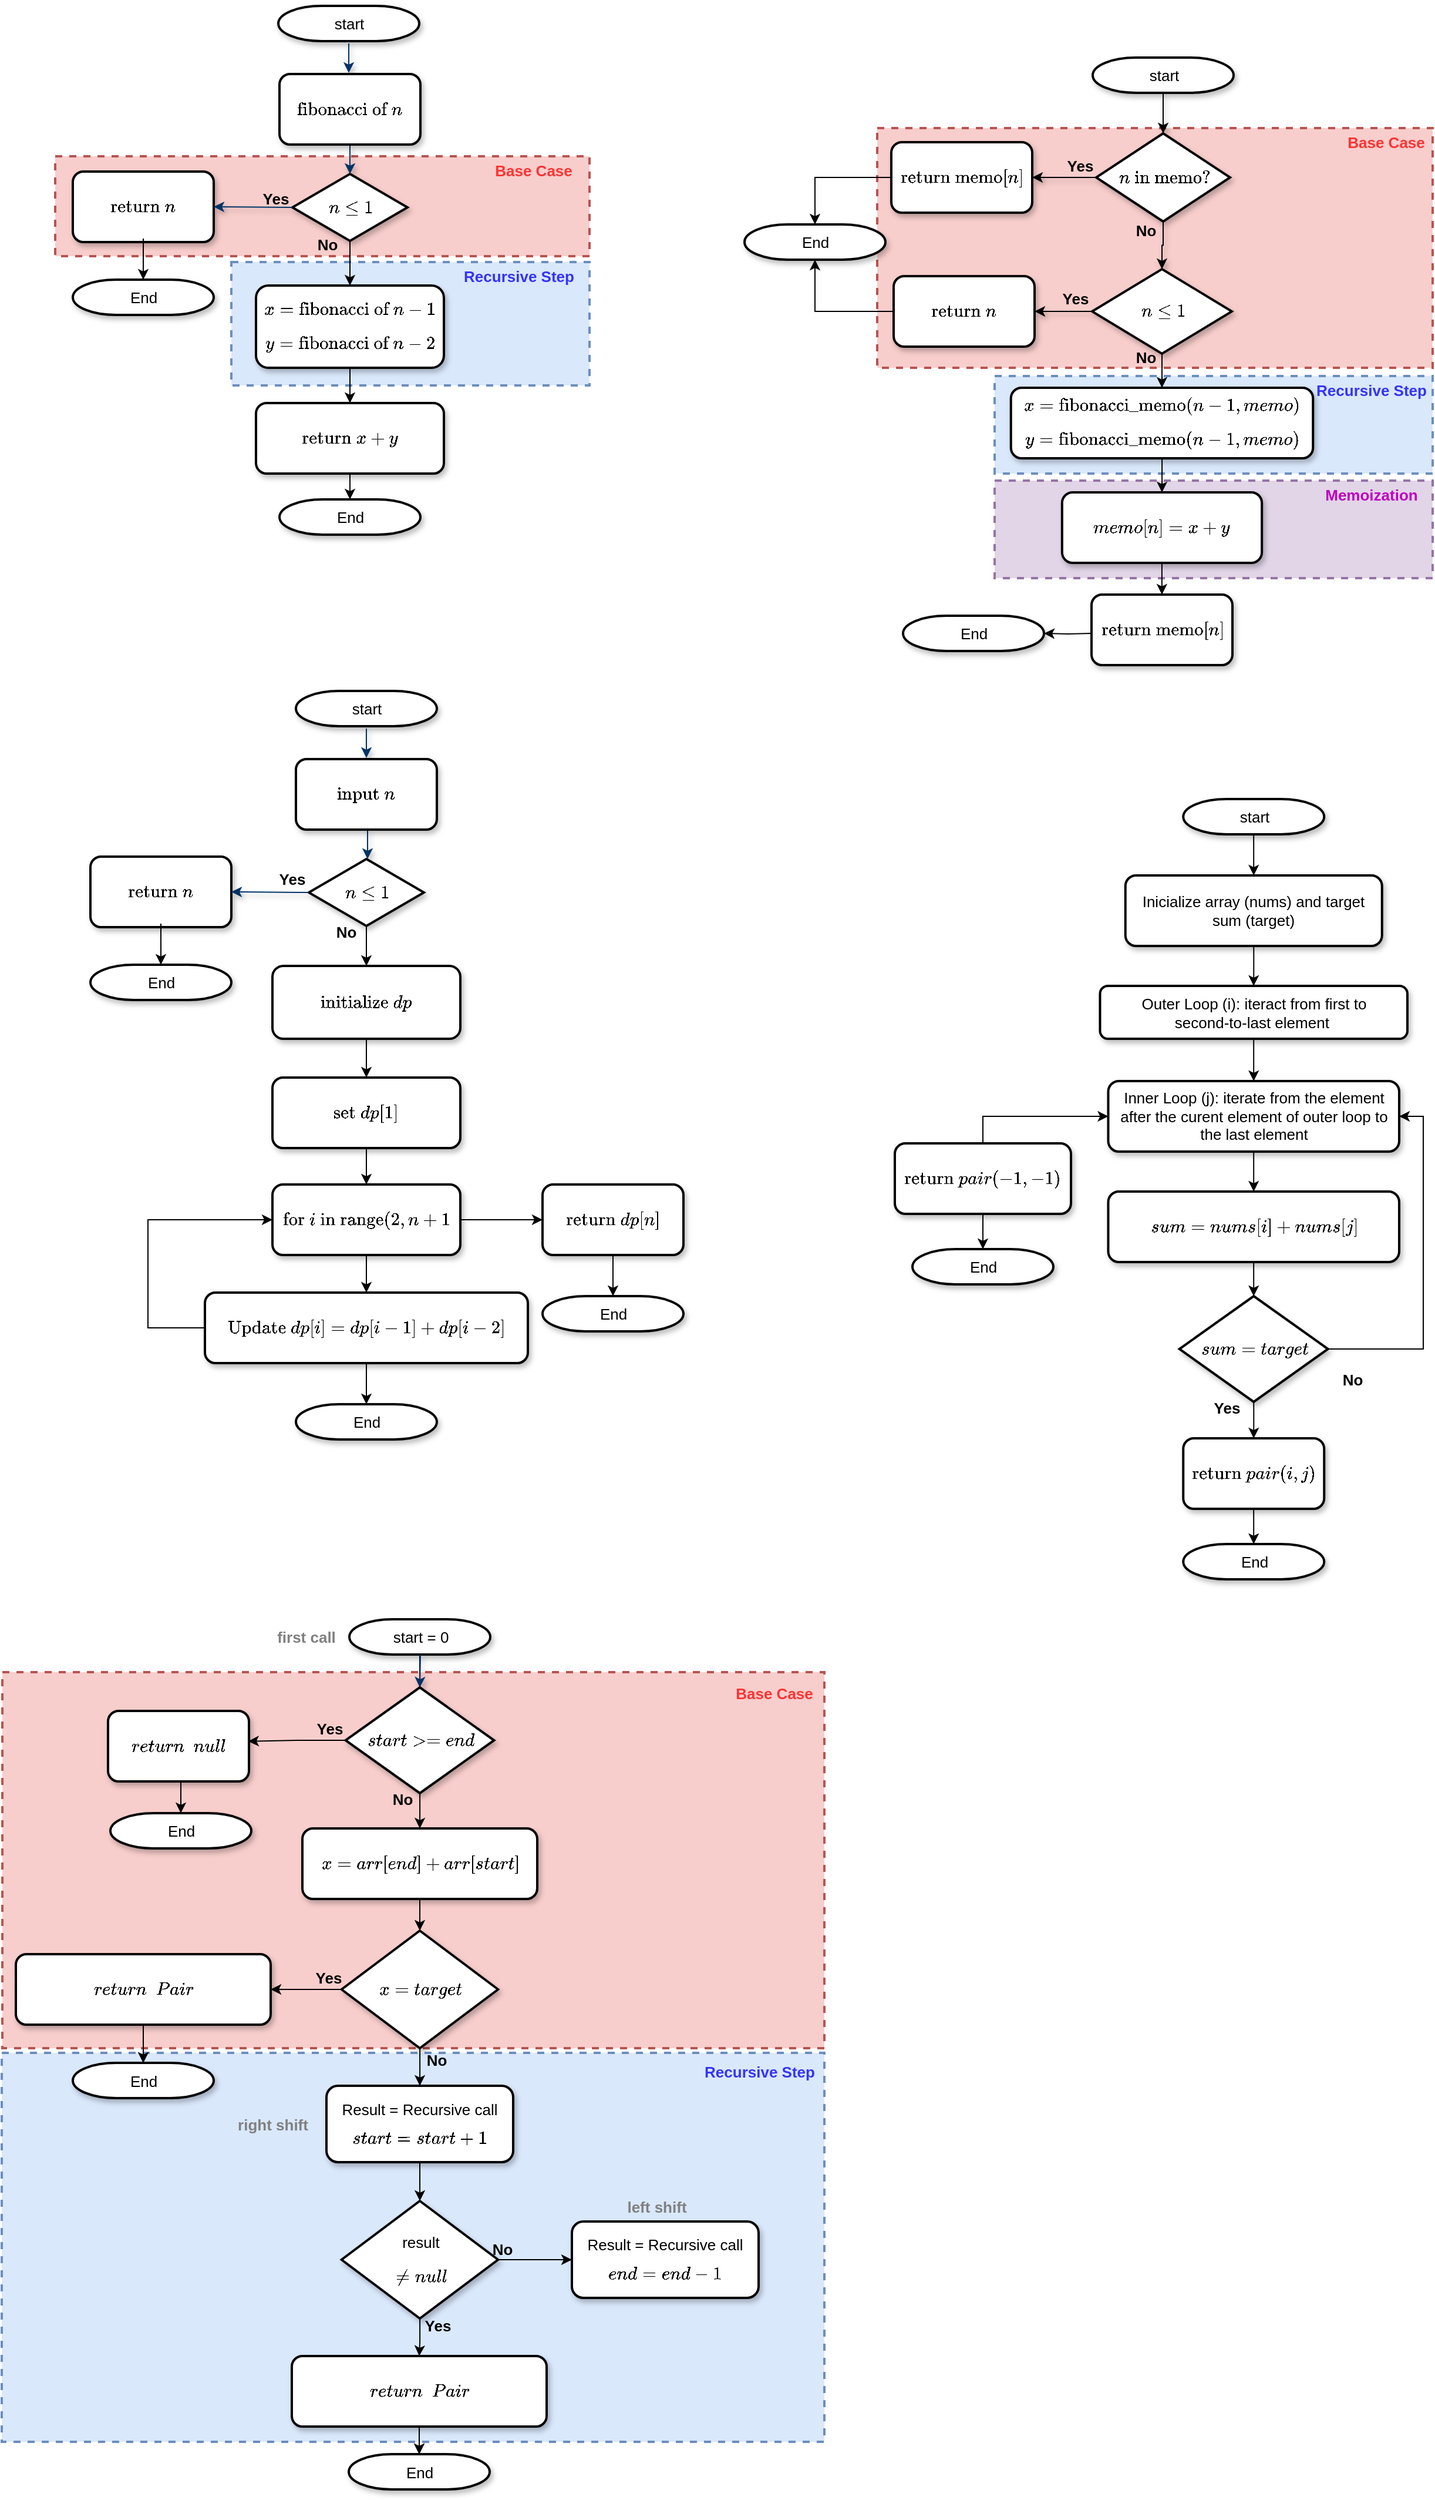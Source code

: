 <mxfile version="20.7.4" type="device"><diagram id="6a731a19-8d31-9384-78a2-239565b7b9f0" name="Page-1"><mxGraphModel dx="1649" dy="946" grid="1" gridSize="5" guides="1" tooltips="1" connect="1" arrows="1" fold="1" page="1" pageScale="1" pageWidth="1169" pageHeight="827" background="none" math="1" shadow="0"><root><mxCell id="0"/><mxCell id="1" parent="0"/><mxCell id="tC__xJPs6Z3EwMt06Kgr-54" value="" style="rounded=0;whiteSpace=wrap;html=1;shadow=0;strokeWidth=2;fontSize=13;dashed=1;strokeColor=#6c8ebf;fillColor=#dae8fc;" vertex="1" parent="1"><mxGeometry x="24.5" y="1829" width="700.5" height="331" as="geometry"/></mxCell><mxCell id="tC__xJPs6Z3EwMt06Kgr-55" value="" style="rounded=0;whiteSpace=wrap;html=1;shadow=0;strokeWidth=2;fontSize=13;dashed=1;strokeColor=#b85450;fillColor=#f8cecc;" vertex="1" parent="1"><mxGeometry x="25" y="1505" width="700" height="320" as="geometry"/></mxCell><mxCell id="hO0qVl23OE6YJCiqEfhj-31" value="" style="rounded=0;whiteSpace=wrap;html=1;shadow=0;strokeWidth=2;fontSize=13;dashed=1;strokeColor=#9673a6;fillColor=#e1d5e7;" parent="1" vertex="1"><mxGeometry x="870" y="491" width="373" height="83" as="geometry"/></mxCell><mxCell id="hO0qVl23OE6YJCiqEfhj-32" value="Memoization" style="text;html=1;strokeColor=none;fillColor=none;align=center;verticalAlign=middle;whiteSpace=wrap;rounded=0;shadow=0;dashed=1;strokeWidth=2;fontSize=13;fontColor=#BF00BF;fontStyle=1" parent="1" vertex="1"><mxGeometry x="1141.12" y="488" width="100" height="30" as="geometry"/></mxCell><mxCell id="hO0qVl23OE6YJCiqEfhj-29" value="" style="rounded=0;whiteSpace=wrap;html=1;shadow=0;strokeWidth=2;fontSize=13;dashed=1;strokeColor=#6c8ebf;fillColor=#dae8fc;" parent="1" vertex="1"><mxGeometry x="870" y="402" width="373" height="83" as="geometry"/></mxCell><mxCell id="hO0qVl23OE6YJCiqEfhj-30" value="Recursive Step" style="text;html=1;strokeColor=none;fillColor=none;align=center;verticalAlign=middle;whiteSpace=wrap;rounded=0;shadow=0;dashed=1;strokeWidth=2;fontSize=13;fontColor=#3333FF;fontStyle=1" parent="1" vertex="1"><mxGeometry x="1141.12" y="399" width="100" height="30" as="geometry"/></mxCell><mxCell id="hO0qVl23OE6YJCiqEfhj-26" value="" style="rounded=0;whiteSpace=wrap;html=1;shadow=0;strokeWidth=2;fontSize=13;dashed=1;strokeColor=#b85450;fillColor=#f8cecc;" parent="1" vertex="1"><mxGeometry x="770" y="191" width="473" height="204" as="geometry"/></mxCell><mxCell id="hO0qVl23OE6YJCiqEfhj-27" value="Base Case" style="text;html=1;strokeColor=none;fillColor=none;align=center;verticalAlign=middle;whiteSpace=wrap;rounded=0;shadow=0;dashed=1;strokeWidth=2;fontSize=13;fontColor=#FF3333;fontStyle=1;" parent="1" vertex="1"><mxGeometry x="1166.12" y="188" width="75" height="30" as="geometry"/></mxCell><mxCell id="wjTO4BVHrDtdYKm8AEhN-76" value="" style="rounded=0;whiteSpace=wrap;html=1;shadow=0;strokeWidth=2;fontSize=13;dashed=1;strokeColor=#6c8ebf;fillColor=#dae8fc;" parent="1" vertex="1"><mxGeometry x="220" y="305" width="305" height="105" as="geometry"/></mxCell><mxCell id="wjTO4BVHrDtdYKm8AEhN-74" value="" style="rounded=0;whiteSpace=wrap;html=1;shadow=0;strokeWidth=2;fontSize=13;dashed=1;strokeColor=#b85450;fillColor=#f8cecc;" parent="1" vertex="1"><mxGeometry x="70" y="215" width="455" height="85" as="geometry"/></mxCell><mxCell id="2" value="start" style="shape=mxgraph.flowchart.terminator;strokeWidth=2;gradientColor=none;gradientDirection=north;fontStyle=0;html=1;fontSize=13;shadow=1;" parent="1" vertex="1"><mxGeometry x="260" y="87" width="120" height="30" as="geometry"/></mxCell><mxCell id="hO0qVl23OE6YJCiqEfhj-8" style="edgeStyle=orthogonalEdgeStyle;rounded=0;orthogonalLoop=1;jettySize=auto;html=1;" parent="1" source="6" target="wjTO4BVHrDtdYKm8AEhN-59" edge="1"><mxGeometry relative="1" as="geometry"/></mxCell><mxCell id="6" value="$$n \leq 1$$" style="shape=mxgraph.flowchart.decision;strokeWidth=2;gradientDirection=north;fontStyle=0;html=1;fontSize=13;shadow=1;" parent="1" vertex="1"><mxGeometry x="272" y="230" width="98" height="57" as="geometry"/></mxCell><mxCell id="7" style="fontStyle=1;strokeColor=#003366;strokeWidth=1;html=1;fontSize=13;shadow=1;" parent="1" edge="1"><mxGeometry relative="1" as="geometry"><mxPoint x="320.0" y="119" as="sourcePoint"/><mxPoint x="320.0" y="144" as="targetPoint"/></mxGeometry></mxCell><mxCell id="8" style="fontStyle=1;strokeColor=#003366;strokeWidth=1;html=1;fontSize=13;shadow=1;" parent="1" edge="1"><mxGeometry x="-0.5" y="10" relative="1" as="geometry"><mxPoint x="321" y="205" as="sourcePoint"/><mxPoint x="321" y="230" as="targetPoint"/><mxPoint as="offset"/></mxGeometry></mxCell><mxCell id="wjTO4BVHrDtdYKm8AEhN-55" value="$$ \text{fibonacci of }n$$" style="rounded=1;whiteSpace=wrap;html=1;strokeWidth=2;fontSize=13;shadow=1;" parent="1" vertex="1"><mxGeometry x="261" y="145" width="120" height="60" as="geometry"/></mxCell><mxCell id="wjTO4BVHrDtdYKm8AEhN-56" value="$$ \text{return }n$$" style="rounded=1;whiteSpace=wrap;html=1;strokeWidth=2;fontSize=13;shadow=1;" parent="1" vertex="1"><mxGeometry x="85" y="228" width="120" height="60" as="geometry"/></mxCell><mxCell id="wjTO4BVHrDtdYKm8AEhN-57" style="fontStyle=1;strokeColor=#003366;strokeWidth=1;html=1;exitX=0;exitY=0.5;exitDx=0;exitDy=0;exitPerimeter=0;entryX=1;entryY=0.5;entryDx=0;entryDy=0;fontSize=13;shadow=1;" parent="1" source="6" target="wjTO4BVHrDtdYKm8AEhN-56" edge="1"><mxGeometry x="-0.5" y="10" relative="1" as="geometry"><mxPoint x="331" y="200.0" as="sourcePoint"/><mxPoint x="331" y="240" as="targetPoint"/><mxPoint as="offset"/></mxGeometry></mxCell><mxCell id="wjTO4BVHrDtdYKm8AEhN-58" value="Yes" style="text;html=1;strokeColor=none;fillColor=none;align=center;verticalAlign=middle;whiteSpace=wrap;rounded=0;strokeWidth=2;fontSize=13;shadow=1;fontStyle=1" parent="1" vertex="1"><mxGeometry x="228" y="236" width="60" height="30" as="geometry"/></mxCell><mxCell id="hO0qVl23OE6YJCiqEfhj-9" value="" style="edgeStyle=orthogonalEdgeStyle;rounded=0;orthogonalLoop=1;jettySize=auto;html=1;" parent="1" source="wjTO4BVHrDtdYKm8AEhN-59" target="wjTO4BVHrDtdYKm8AEhN-70" edge="1"><mxGeometry relative="1" as="geometry"/></mxCell><mxCell id="wjTO4BVHrDtdYKm8AEhN-59" value="$$ x= \text{fibonacci of }n-1$$ $$ y =\text{fibonacci of }n-2$$" style="rounded=1;whiteSpace=wrap;html=1;strokeWidth=2;fontSize=13;shadow=1;" parent="1" vertex="1"><mxGeometry x="241" y="325" width="160" height="70" as="geometry"/></mxCell><mxCell id="wjTO4BVHrDtdYKm8AEhN-70" value="$$ \text{return }x +y&lt;br style=&quot;font-size: 13px;&quot;&gt;$$" style="rounded=1;whiteSpace=wrap;html=1;strokeWidth=2;fontSize=13;shadow=1;" parent="1" vertex="1"><mxGeometry x="241" y="425" width="160" height="60" as="geometry"/></mxCell><mxCell id="wjTO4BVHrDtdYKm8AEhN-71" value="No" style="text;html=1;strokeColor=none;fillColor=none;align=center;verticalAlign=middle;whiteSpace=wrap;rounded=0;strokeWidth=2;fontSize=13;shadow=1;fontStyle=1" parent="1" vertex="1"><mxGeometry x="272" y="275" width="60" height="30" as="geometry"/></mxCell><mxCell id="wjTO4BVHrDtdYKm8AEhN-75" value="Base Case" style="text;html=1;strokeColor=none;fillColor=none;align=center;verticalAlign=middle;whiteSpace=wrap;rounded=0;shadow=0;dashed=1;strokeWidth=2;fontSize=13;fontColor=#FF3333;fontStyle=1;" parent="1" vertex="1"><mxGeometry x="440" y="212" width="75" height="30" as="geometry"/></mxCell><mxCell id="wjTO4BVHrDtdYKm8AEhN-77" value="Recursive Step" style="text;html=1;strokeColor=none;fillColor=none;align=center;verticalAlign=middle;whiteSpace=wrap;rounded=0;shadow=0;dashed=1;strokeWidth=2;fontSize=13;fontColor=#3333FF;fontStyle=1" parent="1" vertex="1"><mxGeometry x="415" y="302" width="100" height="30" as="geometry"/></mxCell><mxCell id="wjTO4BVHrDtdYKm8AEhN-83" style="edgeStyle=orthogonalEdgeStyle;rounded=0;orthogonalLoop=1;jettySize=auto;html=1;entryX=0.5;entryY=0;entryDx=0;entryDy=0;entryPerimeter=0;shadow=1;fontSize=13;fontColor=#3333FF;endArrow=classic;endFill=1;strokeWidth=1;" parent="1" source="wjTO4BVHrDtdYKm8AEhN-81" target="wjTO4BVHrDtdYKm8AEhN-82" edge="1"><mxGeometry relative="1" as="geometry"/></mxCell><mxCell id="wjTO4BVHrDtdYKm8AEhN-81" value="start" style="shape=mxgraph.flowchart.terminator;strokeWidth=2;gradientColor=none;gradientDirection=north;fontStyle=0;html=1;fontSize=13;shadow=1;" parent="1" vertex="1"><mxGeometry x="953.5" y="131" width="120" height="30" as="geometry"/></mxCell><mxCell id="wjTO4BVHrDtdYKm8AEhN-87" style="edgeStyle=orthogonalEdgeStyle;rounded=0;orthogonalLoop=1;jettySize=auto;html=1;entryX=1;entryY=0.5;entryDx=0;entryDy=0;shadow=1;strokeWidth=1;fontSize=13;fontColor=#3333FF;endArrow=classic;endFill=1;" parent="1" source="wjTO4BVHrDtdYKm8AEhN-82" target="wjTO4BVHrDtdYKm8AEhN-85" edge="1"><mxGeometry relative="1" as="geometry"/></mxCell><mxCell id="wjTO4BVHrDtdYKm8AEhN-89" style="edgeStyle=orthogonalEdgeStyle;rounded=0;orthogonalLoop=1;jettySize=auto;html=1;entryX=0.5;entryY=0;entryDx=0;entryDy=0;entryPerimeter=0;shadow=1;strokeWidth=1;fontSize=13;fontColor=#3333FF;endArrow=classic;endFill=1;" parent="1" source="wjTO4BVHrDtdYKm8AEhN-82" target="wjTO4BVHrDtdYKm8AEhN-88" edge="1"><mxGeometry relative="1" as="geometry"/></mxCell><mxCell id="wjTO4BVHrDtdYKm8AEhN-82" value="$$n \text{ in memo}?$$" style="shape=mxgraph.flowchart.decision;strokeWidth=2;gradientDirection=north;fontStyle=0;html=1;fontSize=13;shadow=1;" parent="1" vertex="1"><mxGeometry x="956.5" y="195.5" width="114" height="75" as="geometry"/></mxCell><mxCell id="wjTO4BVHrDtdYKm8AEhN-85" value="$$ \text{return memo}[n]$$" style="rounded=1;whiteSpace=wrap;html=1;strokeWidth=2;fontSize=13;shadow=1;" parent="1" vertex="1"><mxGeometry x="782" y="203" width="120" height="60" as="geometry"/></mxCell><mxCell id="wjTO4BVHrDtdYKm8AEhN-86" value="Yes" style="text;html=1;strokeColor=none;fillColor=none;align=center;verticalAlign=middle;whiteSpace=wrap;rounded=0;strokeWidth=2;fontSize=13;shadow=1;fontStyle=1" parent="1" vertex="1"><mxGeometry x="913" y="208" width="60" height="30" as="geometry"/></mxCell><mxCell id="wjTO4BVHrDtdYKm8AEhN-96" style="edgeStyle=orthogonalEdgeStyle;rounded=0;orthogonalLoop=1;jettySize=auto;html=1;entryX=1;entryY=0.5;entryDx=0;entryDy=0;shadow=1;strokeWidth=1;fontSize=13;fontColor=#3333FF;endArrow=classic;endFill=1;" parent="1" source="wjTO4BVHrDtdYKm8AEhN-88" target="wjTO4BVHrDtdYKm8AEhN-93" edge="1"><mxGeometry relative="1" as="geometry"/></mxCell><mxCell id="wjTO4BVHrDtdYKm8AEhN-88" value="$$n \leq 1$$" style="shape=mxgraph.flowchart.decision;strokeWidth=2;gradientDirection=north;fontStyle=0;html=1;fontSize=13;shadow=1;" parent="1" vertex="1"><mxGeometry x="953" y="311" width="119" height="72" as="geometry"/></mxCell><mxCell id="wjTO4BVHrDtdYKm8AEhN-90" value="No" style="text;html=1;strokeColor=none;fillColor=none;align=center;verticalAlign=middle;whiteSpace=wrap;rounded=0;strokeWidth=2;fontSize=13;shadow=1;fontStyle=1" parent="1" vertex="1"><mxGeometry x="969" y="263" width="60" height="30" as="geometry"/></mxCell><mxCell id="wjTO4BVHrDtdYKm8AEhN-93" value="$$ \text{return }n$$" style="rounded=1;whiteSpace=wrap;html=1;strokeWidth=2;fontSize=13;shadow=1;" parent="1" vertex="1"><mxGeometry x="784" y="317" width="120" height="60" as="geometry"/></mxCell><mxCell id="wjTO4BVHrDtdYKm8AEhN-94" value="Yes" style="text;html=1;strokeColor=none;fillColor=none;align=center;verticalAlign=middle;whiteSpace=wrap;rounded=0;strokeWidth=2;fontSize=13;shadow=1;fontStyle=1" parent="1" vertex="1"><mxGeometry x="909" y="321" width="60" height="30" as="geometry"/></mxCell><mxCell id="hO0qVl23OE6YJCiqEfhj-24" style="edgeStyle=orthogonalEdgeStyle;rounded=0;orthogonalLoop=1;jettySize=auto;html=1;entryX=0.5;entryY=0;entryDx=0;entryDy=0;" parent="1" source="wjTO4BVHrDtdYKm8AEhN-97" target="hO0qVl23OE6YJCiqEfhj-19" edge="1"><mxGeometry relative="1" as="geometry"/></mxCell><mxCell id="wjTO4BVHrDtdYKm8AEhN-97" value="$$ x = \text{fibonacci_memo}(n-1,memo)$$$$ y= \text{fibonacci_memo}(n-1,memo)$$" style="rounded=1;whiteSpace=wrap;html=1;strokeWidth=2;fontSize=13;shadow=1;" parent="1" vertex="1"><mxGeometry x="883.875" y="412" width="257.25" height="60" as="geometry"/></mxCell><mxCell id="hO0qVl23OE6YJCiqEfhj-10" value="End" style="shape=mxgraph.flowchart.terminator;strokeWidth=2;gradientColor=none;gradientDirection=north;fontStyle=0;html=1;fontSize=13;shadow=1;" parent="1" vertex="1"><mxGeometry x="261" y="507" width="120" height="30" as="geometry"/></mxCell><mxCell id="hO0qVl23OE6YJCiqEfhj-11" style="edgeStyle=orthogonalEdgeStyle;rounded=0;orthogonalLoop=1;jettySize=auto;html=1;entryX=0.5;entryY=0;entryDx=0;entryDy=0;entryPerimeter=0;" parent="1" source="wjTO4BVHrDtdYKm8AEhN-70" target="hO0qVl23OE6YJCiqEfhj-10" edge="1"><mxGeometry relative="1" as="geometry"/></mxCell><mxCell id="hO0qVl23OE6YJCiqEfhj-12" value="End" style="shape=mxgraph.flowchart.terminator;strokeWidth=2;gradientColor=none;gradientDirection=north;fontStyle=0;html=1;fontSize=13;shadow=1;" parent="1" vertex="1"><mxGeometry x="85" y="320" width="120" height="30" as="geometry"/></mxCell><mxCell id="hO0qVl23OE6YJCiqEfhj-13" style="edgeStyle=orthogonalEdgeStyle;rounded=0;orthogonalLoop=1;jettySize=auto;html=1;entryX=0.5;entryY=0;entryDx=0;entryDy=0;entryPerimeter=0;exitX=0.5;exitY=0.95;exitDx=0;exitDy=0;exitPerimeter=0;" parent="1" source="wjTO4BVHrDtdYKm8AEhN-56" target="hO0qVl23OE6YJCiqEfhj-12" edge="1"><mxGeometry relative="1" as="geometry"><mxPoint x="145" y="290" as="sourcePoint"/></mxGeometry></mxCell><mxCell id="hO0qVl23OE6YJCiqEfhj-15" style="edgeStyle=orthogonalEdgeStyle;rounded=0;orthogonalLoop=1;jettySize=auto;html=1;entryX=0.5;entryY=0;entryDx=0;entryDy=0;" parent="1" source="wjTO4BVHrDtdYKm8AEhN-88" target="wjTO4BVHrDtdYKm8AEhN-97" edge="1"><mxGeometry relative="1" as="geometry"/></mxCell><mxCell id="hO0qVl23OE6YJCiqEfhj-16" value="End" style="shape=mxgraph.flowchart.terminator;strokeWidth=2;gradientColor=none;gradientDirection=north;fontStyle=0;html=1;fontSize=13;shadow=1;" parent="1" vertex="1"><mxGeometry x="657" y="273" width="120" height="30" as="geometry"/></mxCell><mxCell id="hO0qVl23OE6YJCiqEfhj-17" style="edgeStyle=orthogonalEdgeStyle;rounded=0;orthogonalLoop=1;jettySize=auto;html=1;entryX=0.5;entryY=0;entryDx=0;entryDy=0;entryPerimeter=0;" parent="1" source="wjTO4BVHrDtdYKm8AEhN-85" target="hO0qVl23OE6YJCiqEfhj-16" edge="1"><mxGeometry relative="1" as="geometry"/></mxCell><mxCell id="hO0qVl23OE6YJCiqEfhj-18" style="edgeStyle=orthogonalEdgeStyle;rounded=0;orthogonalLoop=1;jettySize=auto;html=1;entryX=0.5;entryY=1;entryDx=0;entryDy=0;entryPerimeter=0;" parent="1" source="wjTO4BVHrDtdYKm8AEhN-93" target="hO0qVl23OE6YJCiqEfhj-16" edge="1"><mxGeometry relative="1" as="geometry"/></mxCell><mxCell id="hO0qVl23OE6YJCiqEfhj-25" style="edgeStyle=orthogonalEdgeStyle;rounded=0;orthogonalLoop=1;jettySize=auto;html=1;" parent="1" source="hO0qVl23OE6YJCiqEfhj-19" target="hO0qVl23OE6YJCiqEfhj-20" edge="1"><mxGeometry relative="1" as="geometry"/></mxCell><mxCell id="hO0qVl23OE6YJCiqEfhj-19" value="$$ memo[n] =x+y$$" style="rounded=1;whiteSpace=wrap;html=1;strokeWidth=2;fontSize=13;shadow=1;" parent="1" vertex="1"><mxGeometry x="927.435" y="501" width="170.13" height="60" as="geometry"/></mxCell><mxCell id="hO0qVl23OE6YJCiqEfhj-20" value="$$ \text{return memo}[n]$$" style="rounded=1;whiteSpace=wrap;html=1;strokeWidth=2;fontSize=13;shadow=1;" parent="1" vertex="1"><mxGeometry x="952.5" y="588" width="120" height="60" as="geometry"/></mxCell><mxCell id="hO0qVl23OE6YJCiqEfhj-21" value="End" style="shape=mxgraph.flowchart.terminator;strokeWidth=2;gradientColor=none;gradientDirection=north;fontStyle=0;html=1;fontSize=13;shadow=1;" parent="1" vertex="1"><mxGeometry x="792" y="606" width="120" height="30" as="geometry"/></mxCell><mxCell id="hO0qVl23OE6YJCiqEfhj-22" style="edgeStyle=orthogonalEdgeStyle;rounded=0;orthogonalLoop=1;jettySize=auto;html=1;entryX=1;entryY=0.5;entryDx=0;entryDy=0;entryPerimeter=0;" parent="1" target="hO0qVl23OE6YJCiqEfhj-21" edge="1"><mxGeometry relative="1" as="geometry"><mxPoint x="952.5" y="621.034" as="sourcePoint"/><mxPoint x="887.0" y="630" as="targetPoint"/></mxGeometry></mxCell><mxCell id="hO0qVl23OE6YJCiqEfhj-28" value="No" style="text;html=1;strokeColor=none;fillColor=none;align=center;verticalAlign=middle;whiteSpace=wrap;rounded=0;strokeWidth=2;fontSize=13;shadow=1;fontStyle=1" parent="1" vertex="1"><mxGeometry x="969" y="371" width="60" height="30" as="geometry"/></mxCell><mxCell id="ZrqPhR-qngqdVjDCT6AO-11" value="start" style="shape=mxgraph.flowchart.terminator;strokeWidth=2;gradientColor=none;gradientDirection=north;fontStyle=0;html=1;fontSize=13;shadow=1;" parent="1" vertex="1"><mxGeometry x="275" y="670" width="120" height="30" as="geometry"/></mxCell><mxCell id="ZrqPhR-qngqdVjDCT6AO-12" style="edgeStyle=orthogonalEdgeStyle;rounded=0;orthogonalLoop=1;jettySize=auto;html=1;" parent="1" source="ZrqPhR-qngqdVjDCT6AO-13" target="ZrqPhR-qngqdVjDCT6AO-21" edge="1"><mxGeometry relative="1" as="geometry"/></mxCell><mxCell id="ZrqPhR-qngqdVjDCT6AO-13" value="$$n \leq 1$$" style="shape=mxgraph.flowchart.decision;strokeWidth=2;gradientDirection=north;fontStyle=0;html=1;fontSize=13;shadow=1;" parent="1" vertex="1"><mxGeometry x="286" y="813" width="98" height="57" as="geometry"/></mxCell><mxCell id="ZrqPhR-qngqdVjDCT6AO-14" style="fontStyle=1;strokeColor=#003366;strokeWidth=1;html=1;fontSize=13;shadow=1;" parent="1" edge="1"><mxGeometry relative="1" as="geometry"><mxPoint x="335.0" y="702" as="sourcePoint"/><mxPoint x="335.0" y="727" as="targetPoint"/></mxGeometry></mxCell><mxCell id="ZrqPhR-qngqdVjDCT6AO-15" style="fontStyle=1;strokeColor=#003366;strokeWidth=1;html=1;fontSize=13;shadow=1;" parent="1" edge="1"><mxGeometry x="-0.5" y="10" relative="1" as="geometry"><mxPoint x="336" y="788" as="sourcePoint"/><mxPoint x="336" y="813" as="targetPoint"/><mxPoint as="offset"/></mxGeometry></mxCell><mxCell id="ZrqPhR-qngqdVjDCT6AO-16" value="$$ \text{input }n$$" style="rounded=1;whiteSpace=wrap;html=1;strokeWidth=2;fontSize=13;shadow=1;" parent="1" vertex="1"><mxGeometry x="275" y="728" width="120" height="60" as="geometry"/></mxCell><mxCell id="ZrqPhR-qngqdVjDCT6AO-17" value="$$ \text{return }n$$" style="rounded=1;whiteSpace=wrap;html=1;strokeWidth=2;fontSize=13;shadow=1;" parent="1" vertex="1"><mxGeometry x="100" y="811" width="120" height="60" as="geometry"/></mxCell><mxCell id="ZrqPhR-qngqdVjDCT6AO-18" style="fontStyle=1;strokeColor=#003366;strokeWidth=1;html=1;exitX=0;exitY=0.5;exitDx=0;exitDy=0;exitPerimeter=0;entryX=1;entryY=0.5;entryDx=0;entryDy=0;fontSize=13;shadow=1;" parent="1" source="ZrqPhR-qngqdVjDCT6AO-13" target="ZrqPhR-qngqdVjDCT6AO-17" edge="1"><mxGeometry x="-0.5" y="10" relative="1" as="geometry"><mxPoint x="346" y="783.0" as="sourcePoint"/><mxPoint x="346" y="823" as="targetPoint"/><mxPoint as="offset"/></mxGeometry></mxCell><mxCell id="ZrqPhR-qngqdVjDCT6AO-19" value="Yes" style="text;html=1;strokeColor=none;fillColor=none;align=center;verticalAlign=middle;whiteSpace=wrap;rounded=0;strokeWidth=2;fontSize=13;shadow=1;fontStyle=1" parent="1" vertex="1"><mxGeometry x="242" y="815" width="60" height="30" as="geometry"/></mxCell><mxCell id="ZrqPhR-qngqdVjDCT6AO-20" value="" style="edgeStyle=orthogonalEdgeStyle;rounded=0;orthogonalLoop=1;jettySize=auto;html=1;" parent="1" source="ZrqPhR-qngqdVjDCT6AO-21" target="ZrqPhR-qngqdVjDCT6AO-22" edge="1"><mxGeometry relative="1" as="geometry"/></mxCell><mxCell id="ZrqPhR-qngqdVjDCT6AO-21" value="$$ \text{initialize }dp$$" style="rounded=1;whiteSpace=wrap;html=1;strokeWidth=2;fontSize=13;shadow=1;" parent="1" vertex="1"><mxGeometry x="255" y="904" width="160" height="62" as="geometry"/></mxCell><mxCell id="ZrqPhR-qngqdVjDCT6AO-33" style="edgeStyle=orthogonalEdgeStyle;rounded=0;orthogonalLoop=1;jettySize=auto;html=1;entryX=0.5;entryY=0;entryDx=0;entryDy=0;" parent="1" source="ZrqPhR-qngqdVjDCT6AO-22" target="ZrqPhR-qngqdVjDCT6AO-30" edge="1"><mxGeometry relative="1" as="geometry"/></mxCell><mxCell id="ZrqPhR-qngqdVjDCT6AO-22" value="$$ \text{set }dp[1]&lt;br style=&quot;font-size: 13px;&quot;&gt;$$" style="rounded=1;whiteSpace=wrap;html=1;strokeWidth=2;fontSize=13;shadow=1;" parent="1" vertex="1"><mxGeometry x="255" y="999" width="160" height="60" as="geometry"/></mxCell><mxCell id="ZrqPhR-qngqdVjDCT6AO-23" value="No" style="text;html=1;strokeColor=none;fillColor=none;align=center;verticalAlign=middle;whiteSpace=wrap;rounded=0;strokeWidth=2;fontSize=13;shadow=1;fontStyle=1" parent="1" vertex="1"><mxGeometry x="288" y="860" width="60" height="30" as="geometry"/></mxCell><mxCell id="ZrqPhR-qngqdVjDCT6AO-26" value="End" style="shape=mxgraph.flowchart.terminator;strokeWidth=2;gradientColor=none;gradientDirection=north;fontStyle=0;html=1;fontSize=13;shadow=1;" parent="1" vertex="1"><mxGeometry x="275" y="1277" width="120" height="30" as="geometry"/></mxCell><mxCell id="ZrqPhR-qngqdVjDCT6AO-28" value="End" style="shape=mxgraph.flowchart.terminator;strokeWidth=2;gradientColor=none;gradientDirection=north;fontStyle=0;html=1;fontSize=13;shadow=1;" parent="1" vertex="1"><mxGeometry x="100" y="903" width="120" height="30" as="geometry"/></mxCell><mxCell id="ZrqPhR-qngqdVjDCT6AO-29" style="edgeStyle=orthogonalEdgeStyle;rounded=0;orthogonalLoop=1;jettySize=auto;html=1;entryX=0.5;entryY=0;entryDx=0;entryDy=0;entryPerimeter=0;exitX=0.5;exitY=0.95;exitDx=0;exitDy=0;exitPerimeter=0;" parent="1" source="ZrqPhR-qngqdVjDCT6AO-17" target="ZrqPhR-qngqdVjDCT6AO-28" edge="1"><mxGeometry relative="1" as="geometry"><mxPoint x="160" y="873" as="sourcePoint"/></mxGeometry></mxCell><mxCell id="ZrqPhR-qngqdVjDCT6AO-34" style="edgeStyle=orthogonalEdgeStyle;rounded=0;orthogonalLoop=1;jettySize=auto;html=1;entryX=0.5;entryY=0;entryDx=0;entryDy=0;" parent="1" source="ZrqPhR-qngqdVjDCT6AO-30" target="ZrqPhR-qngqdVjDCT6AO-32" edge="1"><mxGeometry relative="1" as="geometry"/></mxCell><mxCell id="ZrqPhR-qngqdVjDCT6AO-36" style="edgeStyle=orthogonalEdgeStyle;rounded=0;orthogonalLoop=1;jettySize=auto;html=1;entryX=0;entryY=0.5;entryDx=0;entryDy=0;" parent="1" source="ZrqPhR-qngqdVjDCT6AO-30" target="ZrqPhR-qngqdVjDCT6AO-31" edge="1"><mxGeometry relative="1" as="geometry"/></mxCell><mxCell id="ZrqPhR-qngqdVjDCT6AO-30" value="$$ \text{for }i \text{ in range}(2,n+1&amp;nbsp;&lt;br style=&quot;font-size: 13px;&quot;&gt;$$" style="rounded=1;whiteSpace=wrap;html=1;strokeWidth=2;fontSize=13;shadow=1;" parent="1" vertex="1"><mxGeometry x="255" y="1090" width="160" height="60" as="geometry"/></mxCell><mxCell id="ZrqPhR-qngqdVjDCT6AO-31" value="$$ \text{return }dp[n]$$" style="rounded=1;whiteSpace=wrap;html=1;strokeWidth=2;fontSize=13;shadow=1;" parent="1" vertex="1"><mxGeometry x="485" y="1090" width="120" height="60" as="geometry"/></mxCell><mxCell id="ZrqPhR-qngqdVjDCT6AO-35" style="edgeStyle=orthogonalEdgeStyle;rounded=0;orthogonalLoop=1;jettySize=auto;html=1;entryX=0.5;entryY=0;entryDx=0;entryDy=0;entryPerimeter=0;" parent="1" source="ZrqPhR-qngqdVjDCT6AO-32" target="ZrqPhR-qngqdVjDCT6AO-26" edge="1"><mxGeometry relative="1" as="geometry"/></mxCell><mxCell id="ZrqPhR-qngqdVjDCT6AO-37" style="edgeStyle=orthogonalEdgeStyle;rounded=0;orthogonalLoop=1;jettySize=auto;html=1;entryX=0;entryY=0.5;entryDx=0;entryDy=0;" parent="1" source="ZrqPhR-qngqdVjDCT6AO-32" target="ZrqPhR-qngqdVjDCT6AO-30" edge="1"><mxGeometry relative="1" as="geometry"><mxPoint x="100" y="1190.0" as="targetPoint"/><Array as="points"><mxPoint x="149" y="1212"/><mxPoint x="149" y="1120"/></Array></mxGeometry></mxCell><mxCell id="ZrqPhR-qngqdVjDCT6AO-32" value="$$ \text{Update } dp[i]=dp[i-1]+dp[i-2]&amp;nbsp;&lt;br style=&quot;font-size: 13px;&quot;&gt;$$" style="rounded=1;whiteSpace=wrap;html=1;strokeWidth=2;fontSize=13;shadow=1;" parent="1" vertex="1"><mxGeometry x="197.5" y="1182" width="275" height="60" as="geometry"/></mxCell><mxCell id="vEZnkJohb1CGL9LHjuS4-33" style="edgeStyle=orthogonalEdgeStyle;rounded=0;orthogonalLoop=1;jettySize=auto;html=1;" parent="1" source="vEZnkJohb1CGL9LHjuS4-10" target="vEZnkJohb1CGL9LHjuS4-11" edge="1"><mxGeometry relative="1" as="geometry"/></mxCell><mxCell id="vEZnkJohb1CGL9LHjuS4-10" value="start" style="shape=mxgraph.flowchart.terminator;strokeWidth=2;gradientColor=none;gradientDirection=north;fontStyle=0;html=1;fontSize=13;shadow=1;" parent="1" vertex="1"><mxGeometry x="1030.62" y="762" width="120" height="30" as="geometry"/></mxCell><mxCell id="vEZnkJohb1CGL9LHjuS4-28" style="edgeStyle=orthogonalEdgeStyle;rounded=0;orthogonalLoop=1;jettySize=auto;html=1;" parent="1" source="vEZnkJohb1CGL9LHjuS4-11" target="vEZnkJohb1CGL9LHjuS4-12" edge="1"><mxGeometry relative="1" as="geometry"/></mxCell><mxCell id="vEZnkJohb1CGL9LHjuS4-11" value="Inicialize array (nums) and target sum (target)" style="rounded=1;whiteSpace=wrap;html=1;strokeWidth=2;fontSize=13;shadow=1;spacingLeft=3;spacingRight=3;" parent="1" vertex="1"><mxGeometry x="981.37" y="827" width="218.5" height="60" as="geometry"/></mxCell><mxCell id="vEZnkJohb1CGL9LHjuS4-27" style="edgeStyle=orthogonalEdgeStyle;rounded=0;orthogonalLoop=1;jettySize=auto;html=1;entryX=0.5;entryY=0;entryDx=0;entryDy=0;" parent="1" source="vEZnkJohb1CGL9LHjuS4-12" target="vEZnkJohb1CGL9LHjuS4-13" edge="1"><mxGeometry relative="1" as="geometry"/></mxCell><mxCell id="vEZnkJohb1CGL9LHjuS4-12" value="Outer Loop (i): iteract from first to &lt;br&gt;second-to-last element&amp;nbsp;" style="rounded=1;whiteSpace=wrap;html=1;strokeWidth=2;fontSize=13;shadow=1;spacingLeft=3;spacingRight=3;" parent="1" vertex="1"><mxGeometry x="959.745" y="921" width="261.75" height="45" as="geometry"/></mxCell><mxCell id="vEZnkJohb1CGL9LHjuS4-26" style="edgeStyle=orthogonalEdgeStyle;rounded=0;orthogonalLoop=1;jettySize=auto;html=1;entryX=0.5;entryY=0;entryDx=0;entryDy=0;" parent="1" source="vEZnkJohb1CGL9LHjuS4-13" target="vEZnkJohb1CGL9LHjuS4-15" edge="1"><mxGeometry relative="1" as="geometry"/></mxCell><mxCell id="vEZnkJohb1CGL9LHjuS4-13" value="Inner Loop (j): iterate from the element after the curent element of outer loop to the last element" style="rounded=1;whiteSpace=wrap;html=1;strokeWidth=2;fontSize=13;shadow=1;spacingLeft=3;spacingRight=3;" parent="1" vertex="1"><mxGeometry x="966.745" y="1002" width="247.75" height="60" as="geometry"/></mxCell><mxCell id="vEZnkJohb1CGL9LHjuS4-24" style="edgeStyle=orthogonalEdgeStyle;rounded=0;orthogonalLoop=1;jettySize=auto;html=1;" parent="1" source="vEZnkJohb1CGL9LHjuS4-14" target="vEZnkJohb1CGL9LHjuS4-21" edge="1"><mxGeometry relative="1" as="geometry"/></mxCell><mxCell id="vEZnkJohb1CGL9LHjuS4-35" style="edgeStyle=orthogonalEdgeStyle;rounded=0;orthogonalLoop=1;jettySize=auto;html=1;entryX=1;entryY=0.5;entryDx=0;entryDy=0;" parent="1" source="vEZnkJohb1CGL9LHjuS4-14" target="vEZnkJohb1CGL9LHjuS4-13" edge="1"><mxGeometry relative="1" as="geometry"><Array as="points"><mxPoint x="1235" y="1230"/><mxPoint x="1235" y="1032"/></Array></mxGeometry></mxCell><mxCell id="vEZnkJohb1CGL9LHjuS4-14" value="$$sum = target$$" style="shape=mxgraph.flowchart.decision;strokeWidth=2;gradientDirection=north;fontStyle=0;html=1;fontSize=13;shadow=1;" parent="1" vertex="1"><mxGeometry x="1027.37" y="1185" width="126.5" height="90" as="geometry"/></mxCell><mxCell id="vEZnkJohb1CGL9LHjuS4-25" style="edgeStyle=orthogonalEdgeStyle;rounded=0;orthogonalLoop=1;jettySize=auto;html=1;entryX=0.5;entryY=0;entryDx=0;entryDy=0;entryPerimeter=0;" parent="1" source="vEZnkJohb1CGL9LHjuS4-15" target="vEZnkJohb1CGL9LHjuS4-14" edge="1"><mxGeometry relative="1" as="geometry"/></mxCell><mxCell id="vEZnkJohb1CGL9LHjuS4-15" value="$$sum = nums[i] + nums[j]$$" style="rounded=1;whiteSpace=wrap;html=1;strokeWidth=2;fontSize=13;shadow=1;spacingLeft=3;spacingRight=3;" parent="1" vertex="1"><mxGeometry x="966.745" y="1096" width="247.75" height="60" as="geometry"/></mxCell><mxCell id="vEZnkJohb1CGL9LHjuS4-17" value="Yes" style="text;html=1;strokeColor=none;fillColor=none;align=center;verticalAlign=middle;whiteSpace=wrap;rounded=0;strokeWidth=2;fontSize=13;shadow=1;fontStyle=1" parent="1" vertex="1"><mxGeometry x="1037.56" y="1265" width="60" height="30" as="geometry"/></mxCell><mxCell id="vEZnkJohb1CGL9LHjuS4-18" value="No" style="text;html=1;strokeColor=none;fillColor=none;align=center;verticalAlign=middle;whiteSpace=wrap;rounded=0;strokeWidth=2;fontSize=13;shadow=1;fontStyle=1" parent="1" vertex="1"><mxGeometry x="1145" y="1241" width="60" height="30" as="geometry"/></mxCell><mxCell id="vEZnkJohb1CGL9LHjuS4-19" value="End" style="shape=mxgraph.flowchart.terminator;strokeWidth=2;gradientColor=none;gradientDirection=north;fontStyle=0;html=1;fontSize=13;shadow=1;" parent="1" vertex="1"><mxGeometry x="485" y="1185" width="120" height="30" as="geometry"/></mxCell><mxCell id="vEZnkJohb1CGL9LHjuS4-20" style="edgeStyle=orthogonalEdgeStyle;rounded=0;orthogonalLoop=1;jettySize=auto;html=1;entryX=0.5;entryY=0;entryDx=0;entryDy=0;entryPerimeter=0;" parent="1" target="vEZnkJohb1CGL9LHjuS4-19" edge="1"><mxGeometry relative="1" as="geometry"><mxPoint x="545" y="1150" as="sourcePoint"/></mxGeometry></mxCell><mxCell id="vEZnkJohb1CGL9LHjuS4-32" style="edgeStyle=orthogonalEdgeStyle;rounded=0;orthogonalLoop=1;jettySize=auto;html=1;entryX=0.5;entryY=0;entryDx=0;entryDy=0;entryPerimeter=0;" parent="1" source="vEZnkJohb1CGL9LHjuS4-21" target="vEZnkJohb1CGL9LHjuS4-22" edge="1"><mxGeometry relative="1" as="geometry"/></mxCell><mxCell id="vEZnkJohb1CGL9LHjuS4-21" value="$$ \text{return }pair(i,j)$$" style="rounded=1;whiteSpace=wrap;html=1;strokeWidth=2;fontSize=13;shadow=1;" parent="1" vertex="1"><mxGeometry x="1030.62" y="1306" width="120" height="60" as="geometry"/></mxCell><mxCell id="vEZnkJohb1CGL9LHjuS4-22" value="End" style="shape=mxgraph.flowchart.terminator;strokeWidth=2;gradientColor=none;gradientDirection=north;fontStyle=0;html=1;fontSize=13;shadow=1;" parent="1" vertex="1"><mxGeometry x="1030.62" y="1396" width="120" height="30" as="geometry"/></mxCell><mxCell id="vEZnkJohb1CGL9LHjuS4-41" style="edgeStyle=orthogonalEdgeStyle;rounded=0;orthogonalLoop=1;jettySize=auto;html=1;entryX=0;entryY=0.5;entryDx=0;entryDy=0;" parent="1" source="vEZnkJohb1CGL9LHjuS4-39" target="vEZnkJohb1CGL9LHjuS4-13" edge="1"><mxGeometry relative="1" as="geometry"><Array as="points"><mxPoint x="860" y="1032"/></Array></mxGeometry></mxCell><mxCell id="vEZnkJohb1CGL9LHjuS4-42" style="edgeStyle=orthogonalEdgeStyle;rounded=0;orthogonalLoop=1;jettySize=auto;html=1;" parent="1" source="vEZnkJohb1CGL9LHjuS4-39" target="vEZnkJohb1CGL9LHjuS4-40" edge="1"><mxGeometry relative="1" as="geometry"/></mxCell><mxCell id="vEZnkJohb1CGL9LHjuS4-39" value="$$ \text{return }pair(-1,-1)$$" style="rounded=1;whiteSpace=wrap;html=1;strokeWidth=2;fontSize=13;shadow=1;" parent="1" vertex="1"><mxGeometry x="785" y="1055" width="150" height="60" as="geometry"/></mxCell><mxCell id="vEZnkJohb1CGL9LHjuS4-40" value="End" style="shape=mxgraph.flowchart.terminator;strokeWidth=2;gradientColor=none;gradientDirection=north;fontStyle=0;html=1;fontSize=13;shadow=1;" parent="1" vertex="1"><mxGeometry x="800.0" y="1145" width="120" height="30" as="geometry"/></mxCell><mxCell id="tC__xJPs6Z3EwMt06Kgr-60" value="" style="edgeStyle=orthogonalEdgeStyle;rounded=0;orthogonalLoop=1;jettySize=auto;html=1;fontColor=#808080;" edge="1" parent="1" source="tC__xJPs6Z3EwMt06Kgr-9" target="tC__xJPs6Z3EwMt06Kgr-14"><mxGeometry relative="1" as="geometry"/></mxCell><mxCell id="tC__xJPs6Z3EwMt06Kgr-9" value="start = 0" style="shape=mxgraph.flowchart.terminator;strokeWidth=2;gradientColor=none;gradientDirection=north;fontStyle=0;html=1;fontSize=13;shadow=1;" vertex="1" parent="1"><mxGeometry x="320.5" y="1460" width="120" height="30" as="geometry"/></mxCell><mxCell id="tC__xJPs6Z3EwMt06Kgr-10" style="fontStyle=1;strokeColor=#003366;strokeWidth=1;html=1;fontSize=13;shadow=1;entryX=0.5;entryY=0;entryDx=0;entryDy=0;entryPerimeter=0;" edge="1" parent="1" target="tC__xJPs6Z3EwMt06Kgr-12"><mxGeometry relative="1" as="geometry"><mxPoint x="381" y="1490" as="sourcePoint"/><mxPoint x="380.5" y="1505" as="targetPoint"/></mxGeometry></mxCell><mxCell id="tC__xJPs6Z3EwMt06Kgr-11" value="$$ return\space \space null$$" style="rounded=1;whiteSpace=wrap;html=1;strokeWidth=2;fontSize=13;shadow=1;" vertex="1" parent="1"><mxGeometry x="115" y="1538" width="120" height="60" as="geometry"/></mxCell><mxCell id="tC__xJPs6Z3EwMt06Kgr-15" style="edgeStyle=orthogonalEdgeStyle;rounded=0;orthogonalLoop=1;jettySize=auto;html=1;entryX=0.995;entryY=0.431;entryDx=0;entryDy=0;entryPerimeter=0;" edge="1" parent="1" source="tC__xJPs6Z3EwMt06Kgr-12" target="tC__xJPs6Z3EwMt06Kgr-11"><mxGeometry relative="1" as="geometry"><mxPoint x="278.5" y="1563" as="targetPoint"/></mxGeometry></mxCell><mxCell id="tC__xJPs6Z3EwMt06Kgr-21" style="edgeStyle=orthogonalEdgeStyle;rounded=0;orthogonalLoop=1;jettySize=auto;html=1;" edge="1" parent="1" source="tC__xJPs6Z3EwMt06Kgr-12" target="tC__xJPs6Z3EwMt06Kgr-18"><mxGeometry relative="1" as="geometry"/></mxCell><mxCell id="tC__xJPs6Z3EwMt06Kgr-12" value="$$start &amp;gt;= end$$" style="shape=mxgraph.flowchart.decision;strokeWidth=2;gradientDirection=north;fontStyle=0;html=1;fontSize=13;shadow=1;" vertex="1" parent="1"><mxGeometry x="317.25" y="1518" width="126.5" height="90" as="geometry"/></mxCell><mxCell id="tC__xJPs6Z3EwMt06Kgr-13" value="Yes" style="text;html=1;strokeColor=none;fillColor=none;align=center;verticalAlign=middle;whiteSpace=wrap;rounded=0;strokeWidth=2;fontSize=13;shadow=1;fontStyle=1" vertex="1" parent="1"><mxGeometry x="280.5" y="1538" width="45.5" height="30" as="geometry"/></mxCell><mxCell id="tC__xJPs6Z3EwMt06Kgr-14" value="No" style="text;html=1;strokeColor=none;fillColor=none;align=center;verticalAlign=middle;whiteSpace=wrap;rounded=0;strokeWidth=2;fontSize=13;shadow=1;fontStyle=1" vertex="1" parent="1"><mxGeometry x="336" y="1598" width="60" height="30" as="geometry"/></mxCell><mxCell id="tC__xJPs6Z3EwMt06Kgr-16" value="End" style="shape=mxgraph.flowchart.terminator;strokeWidth=2;gradientColor=none;gradientDirection=north;fontStyle=0;html=1;fontSize=13;shadow=1;" vertex="1" parent="1"><mxGeometry x="117" y="1625" width="120" height="30" as="geometry"/></mxCell><mxCell id="tC__xJPs6Z3EwMt06Kgr-17" style="edgeStyle=orthogonalEdgeStyle;rounded=0;orthogonalLoop=1;jettySize=auto;html=1;entryX=0.5;entryY=0;entryDx=0;entryDy=0;entryPerimeter=0;" edge="1" parent="1" target="tC__xJPs6Z3EwMt06Kgr-16"><mxGeometry relative="1" as="geometry"><mxPoint x="177" y="1598" as="sourcePoint"/></mxGeometry></mxCell><mxCell id="tC__xJPs6Z3EwMt06Kgr-22" style="edgeStyle=orthogonalEdgeStyle;rounded=0;orthogonalLoop=1;jettySize=auto;html=1;entryX=0.5;entryY=0;entryDx=0;entryDy=0;entryPerimeter=0;" edge="1" parent="1" source="tC__xJPs6Z3EwMt06Kgr-18" target="tC__xJPs6Z3EwMt06Kgr-19"><mxGeometry relative="1" as="geometry"/></mxCell><mxCell id="tC__xJPs6Z3EwMt06Kgr-18" value="&lt;span style=&quot;border-color: var(--border-color); color: rgba(0, 0, 0, 0); font-family: monospace; font-size: 0px; text-align: start;&quot;&gt;%3CmxGraphModel%3E%3Croot%3E%3CmxCell%20id%3D%220%22%2F%3E%3CmxCell%20id%3D%221%22%20parent%3D%220%22%2F%3E%3CmxCell%20id%3D%222%22%20value%3D%22%24%24start%20%26amp%3Bgt%3B%3D%20end%24%24%22%20style%3D%22shape%3Dmxgraph.flowchart.decision%3BstrokeWidth%3D2%3BgradientDirection%3Dnorth%3BfontStyle%3D0%3Bhtml%3D1%3BfontSize%3D13%3Bshadow%3D1%3B%22%20vertex%3D%221%22%20parent%3D%221%22%3E%3CmxGeometry%20x%3D%22271.75%22%20y%3D%221545%22%20width%3D%22126.5%22%20height%3D%2290%22%20as%3D%22geometry%22%2F%3E%3C%2FmxCell%3E%3C%2Froot%3E%3C%2FmxGraphModel%3E&lt;/span&gt;&lt;span style=&quot;border-color: var(--border-color);&quot;&gt;$$ x = arr[end]+arr[start]$$&lt;br&gt;&lt;/span&gt;" style="rounded=1;whiteSpace=wrap;html=1;strokeWidth=2;fontSize=13;shadow=1;" vertex="1" parent="1"><mxGeometry x="280.5" y="1638" width="200" height="60" as="geometry"/></mxCell><mxCell id="tC__xJPs6Z3EwMt06Kgr-27" style="edgeStyle=orthogonalEdgeStyle;rounded=0;orthogonalLoop=1;jettySize=auto;html=1;" edge="1" parent="1" source="tC__xJPs6Z3EwMt06Kgr-19" target="tC__xJPs6Z3EwMt06Kgr-23"><mxGeometry relative="1" as="geometry"/></mxCell><mxCell id="tC__xJPs6Z3EwMt06Kgr-39" style="edgeStyle=orthogonalEdgeStyle;rounded=0;orthogonalLoop=1;jettySize=auto;html=1;entryX=0.5;entryY=0;entryDx=0;entryDy=0;fontColor=#808080;" edge="1" parent="1" source="tC__xJPs6Z3EwMt06Kgr-19" target="tC__xJPs6Z3EwMt06Kgr-29"><mxGeometry relative="1" as="geometry"/></mxCell><mxCell id="tC__xJPs6Z3EwMt06Kgr-19" value="&lt;p style=&quot;line-height: 120%;&quot;&gt;&lt;span style=&quot;&quot;&gt;&amp;nbsp;$$x = target$$&lt;/span&gt;&lt;br&gt;&lt;/p&gt;" style="shape=mxgraph.flowchart.decision;strokeWidth=2;gradientDirection=north;fontStyle=0;html=1;fontSize=13;shadow=1;" vertex="1" parent="1"><mxGeometry x="313.875" y="1725" width="133.25" height="100" as="geometry"/></mxCell><mxCell id="tC__xJPs6Z3EwMt06Kgr-32" value="" style="edgeStyle=orthogonalEdgeStyle;rounded=0;orthogonalLoop=1;jettySize=auto;html=1;fontColor=#808080;" edge="1" parent="1" source="tC__xJPs6Z3EwMt06Kgr-23" target="tC__xJPs6Z3EwMt06Kgr-24"><mxGeometry relative="1" as="geometry"/></mxCell><mxCell id="tC__xJPs6Z3EwMt06Kgr-23" value="$$ return\space \space Pair$$" style="rounded=1;whiteSpace=wrap;html=1;strokeWidth=2;fontSize=13;shadow=1;" vertex="1" parent="1"><mxGeometry x="36.5" y="1745" width="217" height="60" as="geometry"/></mxCell><mxCell id="tC__xJPs6Z3EwMt06Kgr-24" value="End" style="shape=mxgraph.flowchart.terminator;strokeWidth=2;gradientColor=none;gradientDirection=north;fontStyle=0;html=1;fontSize=13;shadow=1;" vertex="1" parent="1"><mxGeometry x="85" y="1837.5" width="120" height="30" as="geometry"/></mxCell><mxCell id="tC__xJPs6Z3EwMt06Kgr-25" style="edgeStyle=orthogonalEdgeStyle;rounded=0;orthogonalLoop=1;jettySize=auto;html=1;entryX=0.5;entryY=0;entryDx=0;entryDy=0;entryPerimeter=0;" edge="1" parent="1" target="tC__xJPs6Z3EwMt06Kgr-24" source="tC__xJPs6Z3EwMt06Kgr-23"><mxGeometry relative="1" as="geometry"><mxPoint x="144" y="1822.5" as="sourcePoint"/></mxGeometry></mxCell><mxCell id="tC__xJPs6Z3EwMt06Kgr-28" value="first call" style="text;html=1;strokeColor=none;fillColor=none;align=center;verticalAlign=middle;whiteSpace=wrap;rounded=0;strokeWidth=2;fontSize=13;shadow=1;fontStyle=1;fontColor=#808080;" vertex="1" parent="1"><mxGeometry x="256" y="1460" width="55.5" height="30" as="geometry"/></mxCell><mxCell id="tC__xJPs6Z3EwMt06Kgr-49" style="edgeStyle=orthogonalEdgeStyle;rounded=0;orthogonalLoop=1;jettySize=auto;html=1;fontColor=#808080;" edge="1" parent="1" source="tC__xJPs6Z3EwMt06Kgr-29" target="tC__xJPs6Z3EwMt06Kgr-43"><mxGeometry relative="1" as="geometry"/></mxCell><mxCell id="tC__xJPs6Z3EwMt06Kgr-29" value="&lt;p style=&quot;line-height: 80%;&quot;&gt;Result = Recursive call $$ start = start+1$$&lt;/p&gt;" style="rounded=1;whiteSpace=wrap;html=1;strokeWidth=2;fontSize=13;shadow=1;" vertex="1" parent="1"><mxGeometry x="301" y="1857" width="159" height="65" as="geometry"/></mxCell><mxCell id="tC__xJPs6Z3EwMt06Kgr-37" value="Yes" style="text;html=1;strokeColor=none;fillColor=none;align=center;verticalAlign=middle;whiteSpace=wrap;rounded=0;strokeWidth=2;fontSize=13;shadow=1;fontStyle=1" vertex="1" parent="1"><mxGeometry x="280" y="1750" width="45.5" height="30" as="geometry"/></mxCell><mxCell id="tC__xJPs6Z3EwMt06Kgr-38" value="No" style="text;html=1;strokeColor=none;fillColor=none;align=center;verticalAlign=middle;whiteSpace=wrap;rounded=0;strokeWidth=2;fontSize=13;shadow=1;fontStyle=1" vertex="1" parent="1"><mxGeometry x="365" y="1820" width="60" height="30" as="geometry"/></mxCell><mxCell id="tC__xJPs6Z3EwMt06Kgr-48" style="edgeStyle=orthogonalEdgeStyle;rounded=0;orthogonalLoop=1;jettySize=auto;html=1;entryX=0.5;entryY=0;entryDx=0;entryDy=0;fontColor=#808080;" edge="1" parent="1" source="tC__xJPs6Z3EwMt06Kgr-43" target="tC__xJPs6Z3EwMt06Kgr-44"><mxGeometry relative="1" as="geometry"/></mxCell><mxCell id="tC__xJPs6Z3EwMt06Kgr-51" style="edgeStyle=orthogonalEdgeStyle;rounded=0;orthogonalLoop=1;jettySize=auto;html=1;entryX=0;entryY=0.5;entryDx=0;entryDy=0;fontColor=#808080;" edge="1" parent="1" source="tC__xJPs6Z3EwMt06Kgr-43" target="tC__xJPs6Z3EwMt06Kgr-50"><mxGeometry relative="1" as="geometry"/></mxCell><mxCell id="tC__xJPs6Z3EwMt06Kgr-43" value="&lt;p style=&quot;line-height: 120%;&quot;&gt;&lt;span style=&quot;&quot;&gt;&lt;br&gt;&lt;/span&gt;&lt;/p&gt;&lt;p style=&quot;line-height: 120%;&quot;&gt;&lt;span style=&quot;&quot;&gt;result $$\neq null$$&lt;/span&gt;&lt;br&gt;&lt;/p&gt;" style="shape=mxgraph.flowchart.decision;strokeWidth=2;gradientDirection=north;fontStyle=0;html=1;fontSize=13;shadow=1;" vertex="1" parent="1"><mxGeometry x="313.875" y="1955" width="133.25" height="100" as="geometry"/></mxCell><mxCell id="tC__xJPs6Z3EwMt06Kgr-47" value="" style="edgeStyle=orthogonalEdgeStyle;rounded=0;orthogonalLoop=1;jettySize=auto;html=1;fontColor=#808080;" edge="1" parent="1" source="tC__xJPs6Z3EwMt06Kgr-44" target="tC__xJPs6Z3EwMt06Kgr-45"><mxGeometry relative="1" as="geometry"/></mxCell><mxCell id="tC__xJPs6Z3EwMt06Kgr-44" value="$$ return\space \space Pair$$" style="rounded=1;whiteSpace=wrap;html=1;strokeWidth=2;fontSize=13;shadow=1;" vertex="1" parent="1"><mxGeometry x="271.5" y="2087" width="217" height="60" as="geometry"/></mxCell><mxCell id="tC__xJPs6Z3EwMt06Kgr-45" value="End" style="shape=mxgraph.flowchart.terminator;strokeWidth=2;gradientColor=none;gradientDirection=north;fontStyle=0;html=1;fontSize=13;shadow=1;" vertex="1" parent="1"><mxGeometry x="320" y="2170.5" width="120" height="30" as="geometry"/></mxCell><mxCell id="tC__xJPs6Z3EwMt06Kgr-46" style="edgeStyle=orthogonalEdgeStyle;rounded=0;orthogonalLoop=1;jettySize=auto;html=1;entryX=0.5;entryY=0;entryDx=0;entryDy=0;entryPerimeter=0;" edge="1" parent="1" source="tC__xJPs6Z3EwMt06Kgr-44" target="tC__xJPs6Z3EwMt06Kgr-45"><mxGeometry relative="1" as="geometry"><mxPoint x="379" y="2148.5" as="sourcePoint"/></mxGeometry></mxCell><mxCell id="tC__xJPs6Z3EwMt06Kgr-50" value="&lt;p style=&quot;line-height: 80%;&quot;&gt;Result = Recursive call $$ end = end - 1$$&lt;/p&gt;" style="rounded=1;whiteSpace=wrap;html=1;strokeWidth=2;fontSize=13;shadow=1;" vertex="1" parent="1"><mxGeometry x="510" y="1972.5" width="159" height="65" as="geometry"/></mxCell><mxCell id="tC__xJPs6Z3EwMt06Kgr-52" value="Yes" style="text;html=1;strokeColor=none;fillColor=none;align=center;verticalAlign=middle;whiteSpace=wrap;rounded=0;strokeWidth=2;fontSize=13;shadow=1;fontStyle=1" vertex="1" parent="1"><mxGeometry x="373" y="2046" width="45.5" height="30" as="geometry"/></mxCell><mxCell id="tC__xJPs6Z3EwMt06Kgr-53" value="No" style="text;html=1;strokeColor=none;fillColor=none;align=center;verticalAlign=middle;whiteSpace=wrap;rounded=0;strokeWidth=2;fontSize=13;shadow=1;fontStyle=1" vertex="1" parent="1"><mxGeometry x="420.5" y="1981" width="60" height="30" as="geometry"/></mxCell><mxCell id="tC__xJPs6Z3EwMt06Kgr-56" value="Base Case" style="text;html=1;strokeColor=none;fillColor=none;align=center;verticalAlign=middle;whiteSpace=wrap;rounded=0;shadow=0;dashed=1;strokeWidth=2;fontSize=13;fontColor=#FF3333;fontStyle=1;" vertex="1" parent="1"><mxGeometry x="645" y="1508" width="75" height="30" as="geometry"/></mxCell><mxCell id="tC__xJPs6Z3EwMt06Kgr-57" value="Recursive Step" style="text;html=1;strokeColor=none;fillColor=none;align=center;verticalAlign=middle;whiteSpace=wrap;rounded=0;shadow=0;dashed=1;strokeWidth=2;fontSize=13;fontColor=#3333FF;fontStyle=1" vertex="1" parent="1"><mxGeometry x="620" y="1830" width="100" height="30" as="geometry"/></mxCell><mxCell id="tC__xJPs6Z3EwMt06Kgr-58" value="right shift" style="text;html=1;strokeColor=none;fillColor=none;align=center;verticalAlign=middle;whiteSpace=wrap;rounded=0;strokeWidth=2;fontSize=13;shadow=1;fontStyle=1;fontColor=#808080;" vertex="1" parent="1"><mxGeometry x="223" y="1874.5" width="65" height="30" as="geometry"/></mxCell><mxCell id="tC__xJPs6Z3EwMt06Kgr-59" value="left shift" style="text;html=1;strokeColor=none;fillColor=none;align=center;verticalAlign=middle;whiteSpace=wrap;rounded=0;strokeWidth=2;fontSize=13;shadow=1;fontStyle=1;fontColor=#808080;" vertex="1" parent="1"><mxGeometry x="550" y="1945" width="65" height="30" as="geometry"/></mxCell></root></mxGraphModel></diagram></mxfile>